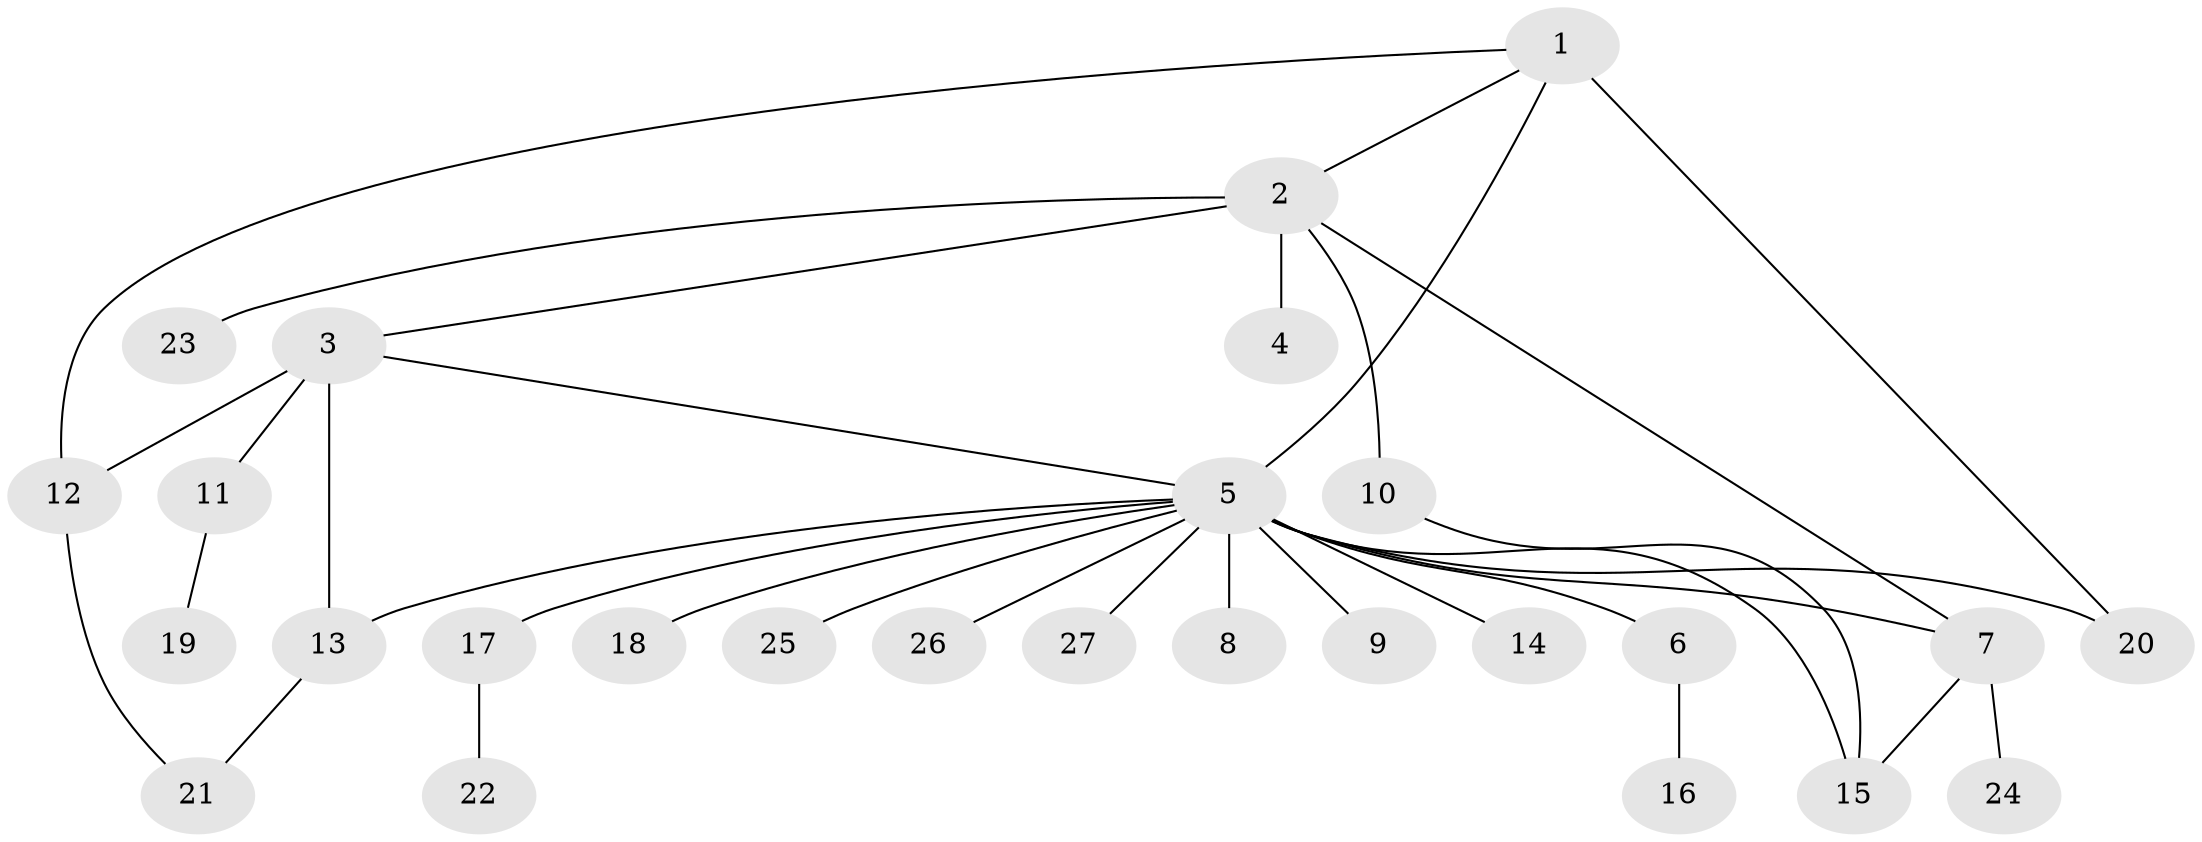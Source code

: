 // original degree distribution, {3: 0.07547169811320754, 11: 0.018867924528301886, 1: 0.4716981132075472, 12: 0.018867924528301886, 18: 0.018867924528301886, 2: 0.33962264150943394, 4: 0.018867924528301886, 5: 0.018867924528301886, 7: 0.018867924528301886}
// Generated by graph-tools (version 1.1) at 2025/50/03/04/25 22:50:43]
// undirected, 27 vertices, 34 edges
graph export_dot {
  node [color=gray90,style=filled];
  1;
  2;
  3;
  4;
  5;
  6;
  7;
  8;
  9;
  10;
  11;
  12;
  13;
  14;
  15;
  16;
  17;
  18;
  19;
  20;
  21;
  22;
  23;
  24;
  25;
  26;
  27;
  1 -- 2 [weight=2.0];
  1 -- 5 [weight=2.0];
  1 -- 12 [weight=1.0];
  1 -- 20 [weight=2.0];
  2 -- 3 [weight=1.0];
  2 -- 4 [weight=3.0];
  2 -- 7 [weight=1.0];
  2 -- 10 [weight=1.0];
  2 -- 23 [weight=1.0];
  3 -- 5 [weight=1.0];
  3 -- 11 [weight=1.0];
  3 -- 12 [weight=1.0];
  3 -- 13 [weight=5.0];
  5 -- 6 [weight=1.0];
  5 -- 7 [weight=1.0];
  5 -- 8 [weight=1.0];
  5 -- 9 [weight=1.0];
  5 -- 13 [weight=1.0];
  5 -- 14 [weight=1.0];
  5 -- 15 [weight=1.0];
  5 -- 17 [weight=1.0];
  5 -- 18 [weight=1.0];
  5 -- 20 [weight=1.0];
  5 -- 25 [weight=1.0];
  5 -- 26 [weight=1.0];
  5 -- 27 [weight=1.0];
  6 -- 16 [weight=1.0];
  7 -- 15 [weight=1.0];
  7 -- 24 [weight=1.0];
  10 -- 15 [weight=1.0];
  11 -- 19 [weight=1.0];
  12 -- 21 [weight=1.0];
  13 -- 21 [weight=1.0];
  17 -- 22 [weight=1.0];
}
